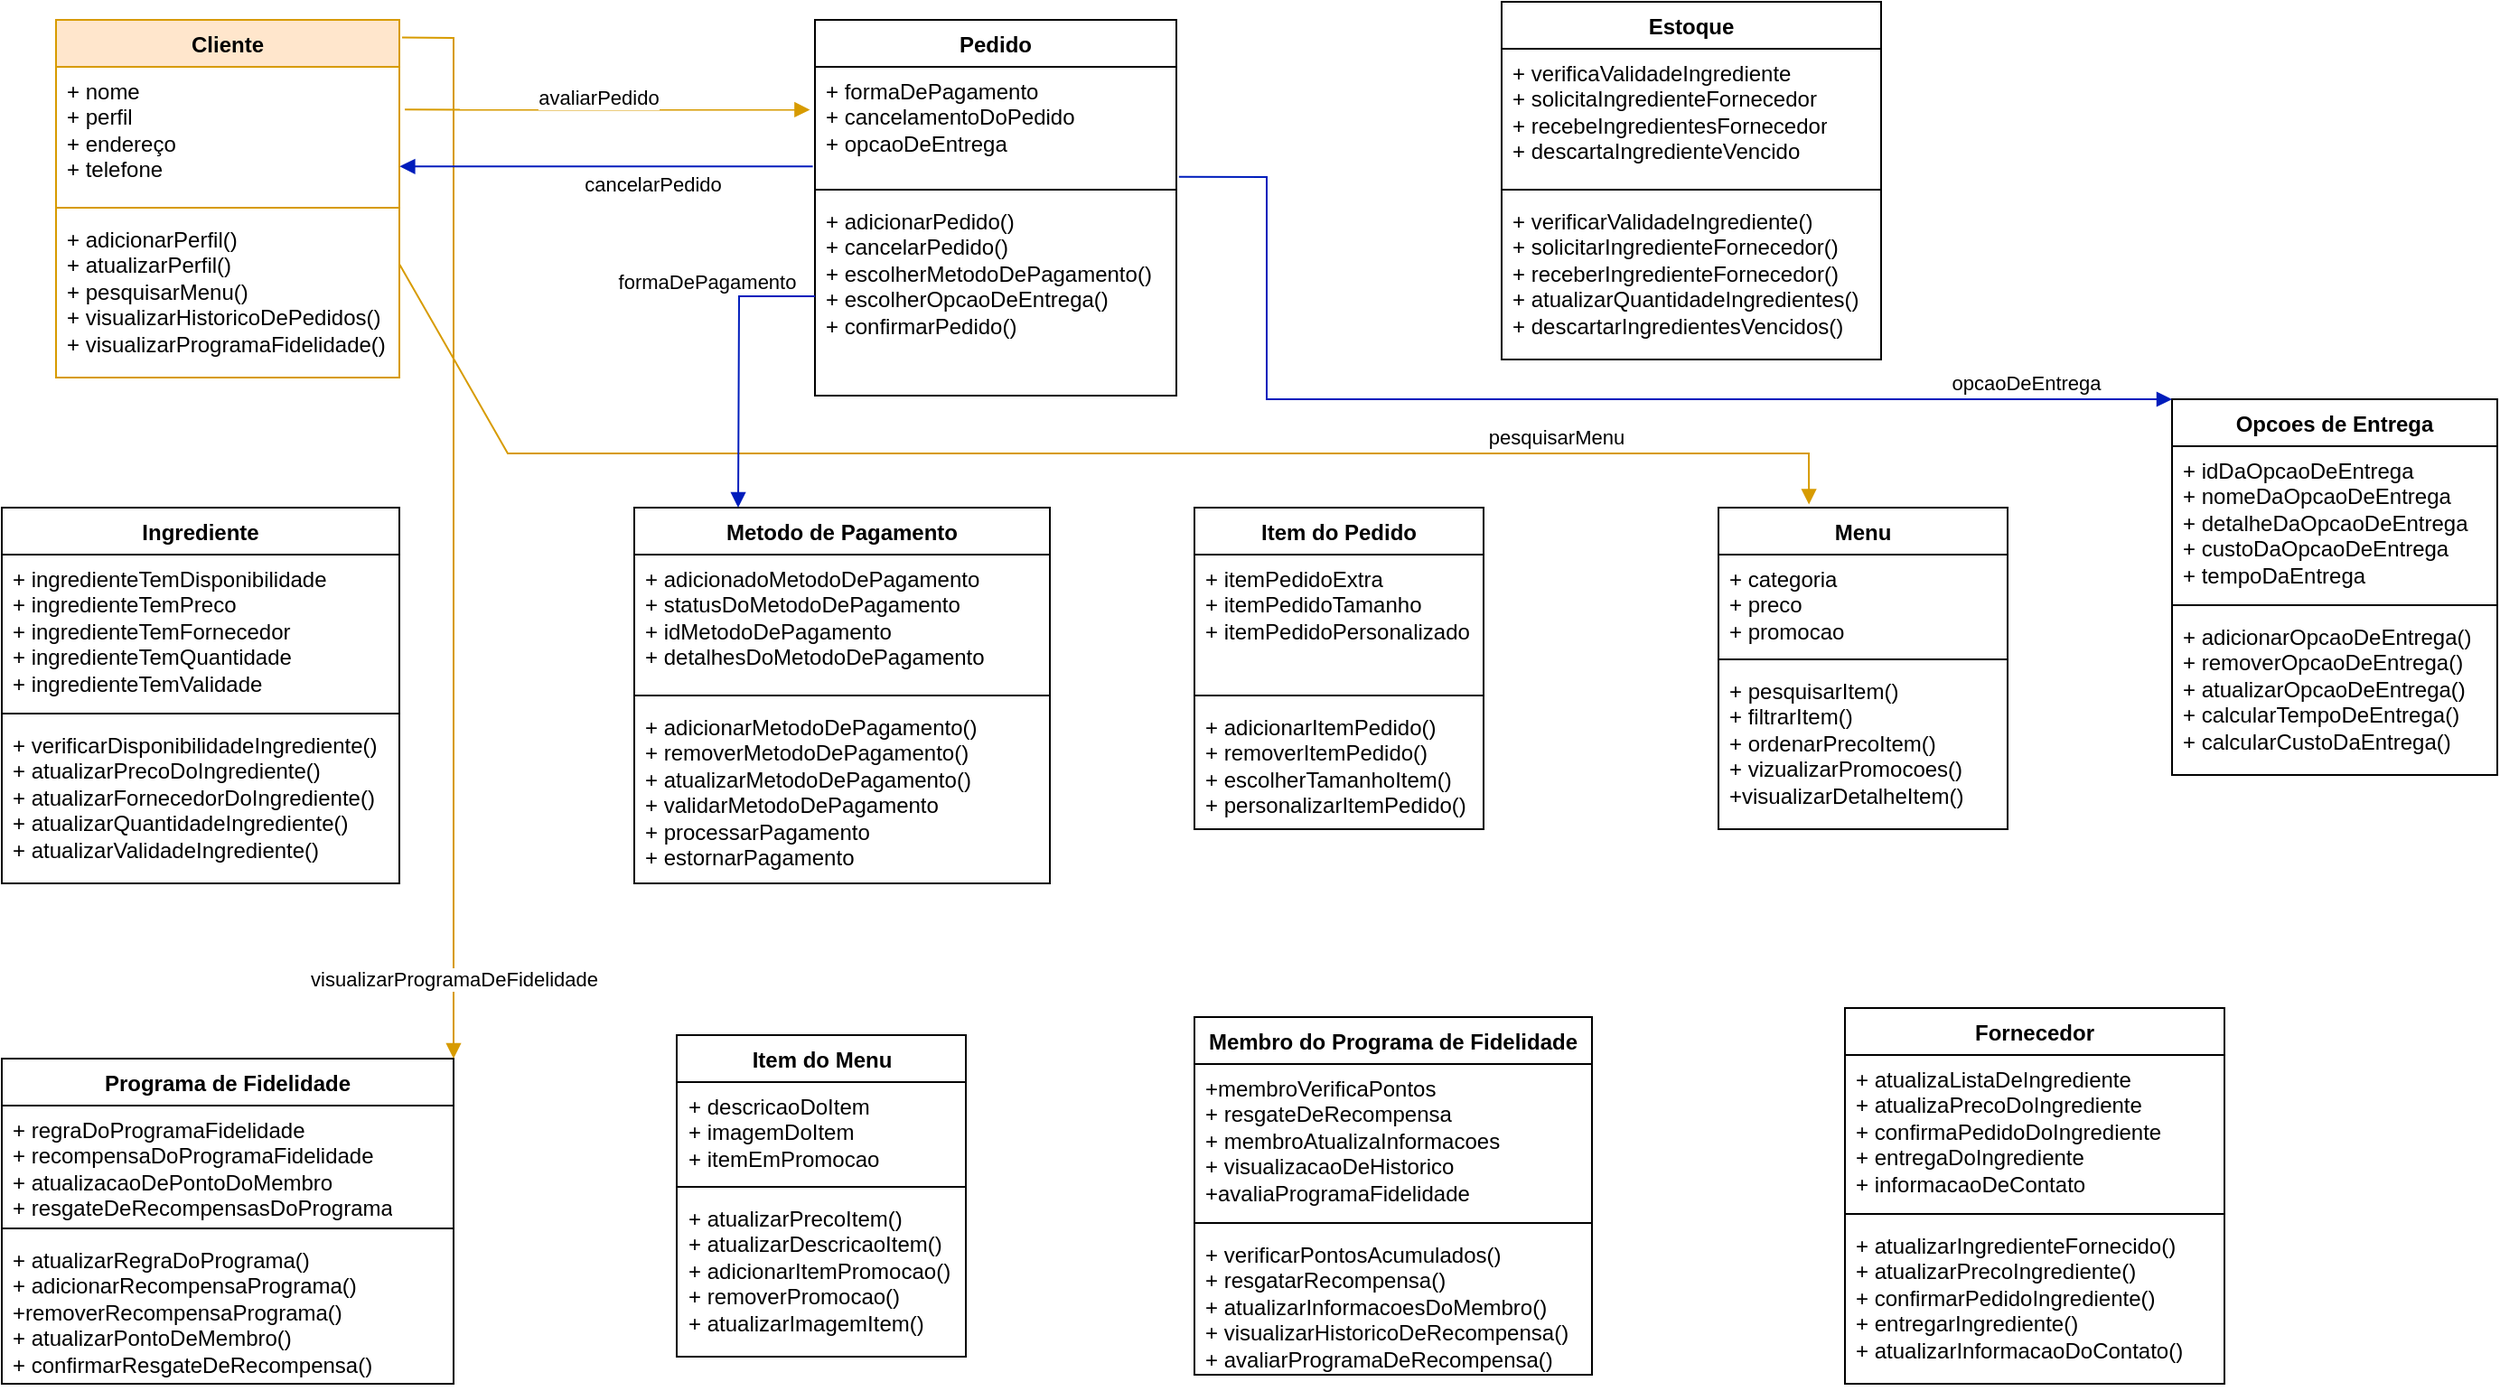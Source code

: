 <mxfile version="22.1.3" type="github">
  <diagram name="Página-1" id="5O7cRMRqZRUvrx7SDlgD">
    <mxGraphModel dx="1257" dy="626" grid="1" gridSize="10" guides="1" tooltips="1" connect="1" arrows="1" fold="1" page="1" pageScale="1" pageWidth="827" pageHeight="1169" math="0" shadow="0">
      <root>
        <mxCell id="0" />
        <mxCell id="1" parent="0" />
        <mxCell id="g3hn1IlEVX78LOTDJilL-13" value="&lt;font style=&quot;vertical-align: inherit;&quot;&gt;&lt;font style=&quot;vertical-align: inherit;&quot;&gt;Cliente&lt;/font&gt;&lt;/font&gt;" style="swimlane;fontStyle=1;align=center;verticalAlign=top;childLayout=stackLayout;horizontal=1;startSize=26;horizontalStack=0;resizeParent=1;resizeParentMax=0;resizeLast=0;collapsible=1;marginBottom=0;whiteSpace=wrap;html=1;fillColor=#ffe6cc;strokeColor=#d79b00;" vertex="1" parent="1">
          <mxGeometry x="70" y="10" width="190" height="198" as="geometry">
            <mxRectangle x="40" y="10" width="80" height="30" as="alternateBounds" />
          </mxGeometry>
        </mxCell>
        <mxCell id="g3hn1IlEVX78LOTDJilL-14" value="&lt;font style=&quot;vertical-align: inherit;&quot;&gt;&lt;font style=&quot;vertical-align: inherit;&quot;&gt;&lt;font style=&quot;vertical-align: inherit;&quot;&gt;&lt;font style=&quot;vertical-align: inherit;&quot;&gt;&lt;font style=&quot;vertical-align: inherit;&quot;&gt;&lt;font style=&quot;vertical-align: inherit;&quot;&gt;+ nome &lt;/font&gt;&lt;/font&gt;&lt;br&gt;&lt;font style=&quot;vertical-align: inherit;&quot;&gt;&lt;font style=&quot;vertical-align: inherit;&quot;&gt;+ perfil &lt;/font&gt;&lt;/font&gt;&lt;br&gt;&lt;font style=&quot;vertical-align: inherit;&quot;&gt;&lt;font style=&quot;vertical-align: inherit;&quot;&gt;+ endereço &lt;/font&gt;&lt;/font&gt;&lt;br&gt;&lt;font style=&quot;vertical-align: inherit;&quot;&gt;&lt;font style=&quot;vertical-align: inherit;&quot;&gt;+ telefone&lt;/font&gt;&lt;/font&gt;&lt;br&gt;&lt;/font&gt;&lt;/font&gt;&lt;/font&gt;&lt;/font&gt;" style="text;strokeColor=none;fillColor=none;align=left;verticalAlign=top;spacingLeft=4;spacingRight=4;overflow=hidden;rotatable=0;points=[[0,0.5],[1,0.5]];portConstraint=eastwest;whiteSpace=wrap;html=1;" vertex="1" parent="g3hn1IlEVX78LOTDJilL-13">
          <mxGeometry y="26" width="190" height="74" as="geometry" />
        </mxCell>
        <mxCell id="g3hn1IlEVX78LOTDJilL-15" value="" style="line;strokeWidth=1;fillColor=none;align=left;verticalAlign=middle;spacingTop=-1;spacingLeft=3;spacingRight=3;rotatable=0;labelPosition=right;points=[];portConstraint=eastwest;strokeColor=inherit;" vertex="1" parent="g3hn1IlEVX78LOTDJilL-13">
          <mxGeometry y="100" width="190" height="8" as="geometry" />
        </mxCell>
        <mxCell id="g3hn1IlEVX78LOTDJilL-16" value="&lt;font style=&quot;vertical-align: inherit;&quot;&gt;&lt;font style=&quot;vertical-align: inherit;&quot;&gt;&lt;font style=&quot;vertical-align: inherit;&quot;&gt;&lt;font style=&quot;vertical-align: inherit;&quot;&gt;&lt;font style=&quot;vertical-align: inherit;&quot;&gt;&lt;font style=&quot;vertical-align: inherit;&quot;&gt;&lt;font style=&quot;vertical-align: inherit;&quot;&gt;&lt;font style=&quot;vertical-align: inherit;&quot;&gt;+ adicionarPerfil() &lt;/font&gt;&lt;/font&gt;&lt;/font&gt;&lt;/font&gt;&lt;/font&gt;&lt;/font&gt;&lt;br&gt;&lt;font style=&quot;vertical-align: inherit;&quot;&gt;&lt;font style=&quot;vertical-align: inherit;&quot;&gt;&lt;font style=&quot;vertical-align: inherit;&quot;&gt;&lt;font style=&quot;vertical-align: inherit;&quot;&gt;&lt;font style=&quot;vertical-align: inherit;&quot;&gt;&lt;font style=&quot;vertical-align: inherit;&quot;&gt;+ atualizarPerfil() &lt;/font&gt;&lt;/font&gt;&lt;/font&gt;&lt;/font&gt;&lt;br&gt;&lt;/font&gt;&lt;/font&gt;&lt;font style=&quot;vertical-align: inherit;&quot;&gt;&lt;font style=&quot;vertical-align: inherit;&quot;&gt;&lt;font style=&quot;vertical-align: inherit;&quot;&gt;&lt;font style=&quot;vertical-align: inherit;&quot;&gt;&lt;font style=&quot;vertical-align: inherit;&quot;&gt;&lt;font style=&quot;vertical-align: inherit;&quot;&gt;+ pesquisarMenu() &lt;/font&gt;&lt;/font&gt;&lt;/font&gt;&lt;/font&gt;&lt;br&gt;&lt;/font&gt;&lt;/font&gt;&lt;font style=&quot;vertical-align: inherit;&quot;&gt;&lt;font style=&quot;vertical-align: inherit;&quot;&gt;&lt;font style=&quot;vertical-align: inherit;&quot;&gt;&lt;font style=&quot;vertical-align: inherit;&quot;&gt;&lt;font style=&quot;vertical-align: inherit;&quot;&gt;&lt;font style=&quot;vertical-align: inherit;&quot;&gt;+ visualizarHistoricoDePedidos()&lt;/font&gt;&lt;/font&gt;&lt;br&gt;&lt;/font&gt;&lt;/font&gt;&lt;/font&gt;&lt;/font&gt;&lt;font style=&quot;vertical-align: inherit;&quot;&gt;&lt;font style=&quot;vertical-align: inherit;&quot;&gt;&lt;font style=&quot;vertical-align: inherit;&quot;&gt;&lt;font style=&quot;vertical-align: inherit;&quot;&gt; + visualizarProgramaFidelidade()&lt;/font&gt;&lt;/font&gt;&lt;/font&gt;&lt;/font&gt;&lt;br&gt;&lt;/font&gt;&lt;/font&gt;" style="text;strokeColor=none;fillColor=none;align=left;verticalAlign=top;spacingLeft=4;spacingRight=4;overflow=hidden;rotatable=0;points=[[0,0.5],[1,0.5]];portConstraint=eastwest;whiteSpace=wrap;html=1;" vertex="1" parent="g3hn1IlEVX78LOTDJilL-13">
          <mxGeometry y="108" width="190" height="90" as="geometry" />
        </mxCell>
        <mxCell id="g3hn1IlEVX78LOTDJilL-17" value="&lt;font style=&quot;vertical-align: inherit;&quot;&gt;&lt;font style=&quot;vertical-align: inherit;&quot;&gt;Pedido&lt;/font&gt;&lt;/font&gt;" style="swimlane;fontStyle=1;align=center;verticalAlign=top;childLayout=stackLayout;horizontal=1;startSize=26;horizontalStack=0;resizeParent=1;resizeParentMax=0;resizeLast=0;collapsible=1;marginBottom=0;whiteSpace=wrap;html=1;" vertex="1" parent="1">
          <mxGeometry x="490" y="10" width="200" height="208" as="geometry">
            <mxRectangle x="390" y="10" width="80" height="30" as="alternateBounds" />
          </mxGeometry>
        </mxCell>
        <mxCell id="g3hn1IlEVX78LOTDJilL-18" value="&lt;font style=&quot;vertical-align: inherit;&quot;&gt;&lt;font style=&quot;vertical-align: inherit;&quot;&gt;&lt;font style=&quot;vertical-align: inherit;&quot;&gt;&lt;font style=&quot;vertical-align: inherit;&quot;&gt;+ formaDePagamento &lt;/font&gt;&lt;/font&gt;&lt;br&gt;&lt;font style=&quot;vertical-align: inherit;&quot;&gt;&lt;font style=&quot;vertical-align: inherit;&quot;&gt;+ cancelamentoDoPedido&lt;br&gt;&lt;/font&gt;&lt;/font&gt;&lt;font style=&quot;vertical-align: inherit;&quot;&gt;&lt;font style=&quot;vertical-align: inherit;&quot;&gt;+ opcaoDeEntrega&lt;/font&gt;&lt;/font&gt;&lt;br&gt;&lt;/font&gt;&lt;/font&gt;" style="text;strokeColor=none;fillColor=none;align=left;verticalAlign=top;spacingLeft=4;spacingRight=4;overflow=hidden;rotatable=0;points=[[0,0.5],[1,0.5]];portConstraint=eastwest;whiteSpace=wrap;html=1;" vertex="1" parent="g3hn1IlEVX78LOTDJilL-17">
          <mxGeometry y="26" width="200" height="64" as="geometry" />
        </mxCell>
        <mxCell id="g3hn1IlEVX78LOTDJilL-19" value="" style="line;strokeWidth=1;fillColor=none;align=left;verticalAlign=middle;spacingTop=-1;spacingLeft=3;spacingRight=3;rotatable=0;labelPosition=right;points=[];portConstraint=eastwest;strokeColor=inherit;" vertex="1" parent="g3hn1IlEVX78LOTDJilL-17">
          <mxGeometry y="90" width="200" height="8" as="geometry" />
        </mxCell>
        <mxCell id="g3hn1IlEVX78LOTDJilL-20" value="&lt;font style=&quot;vertical-align: inherit;&quot;&gt;&lt;font style=&quot;vertical-align: inherit;&quot;&gt;&lt;font style=&quot;vertical-align: inherit;&quot;&gt;&lt;font style=&quot;vertical-align: inherit;&quot;&gt;&lt;font style=&quot;vertical-align: inherit;&quot;&gt;&lt;font style=&quot;vertical-align: inherit;&quot;&gt;&lt;font style=&quot;vertical-align: inherit;&quot;&gt;&lt;font style=&quot;vertical-align: inherit;&quot;&gt;+ adicionarPedido() &lt;/font&gt;&lt;/font&gt;&lt;/font&gt;&lt;/font&gt;&lt;br&gt;&lt;font style=&quot;vertical-align: inherit;&quot;&gt;&lt;font style=&quot;vertical-align: inherit;&quot;&gt;&lt;font style=&quot;vertical-align: inherit;&quot;&gt;&lt;font style=&quot;vertical-align: inherit;&quot;&gt;+ cancelarPedido() &lt;/font&gt;&lt;/font&gt;&lt;/font&gt;&lt;/font&gt;&lt;/font&gt;&lt;/font&gt;&lt;br&gt;&lt;font style=&quot;vertical-align: inherit;&quot;&gt;&lt;font style=&quot;vertical-align: inherit;&quot;&gt;&lt;font style=&quot;vertical-align: inherit;&quot;&gt;&lt;font style=&quot;vertical-align: inherit;&quot;&gt;&lt;font style=&quot;vertical-align: inherit;&quot;&gt;&lt;font style=&quot;vertical-align: inherit;&quot;&gt;+ escolherMetodoDePagamento()&lt;br&gt;&lt;/font&gt;&lt;/font&gt;&lt;/font&gt;&lt;/font&gt;&lt;/font&gt;&lt;/font&gt;&lt;font style=&quot;vertical-align: inherit;&quot;&gt;&lt;font style=&quot;vertical-align: inherit;&quot;&gt;+ escolherOpcaoDeEntrega()&lt;br&gt;&lt;/font&gt;&lt;/font&gt;&lt;font style=&quot;vertical-align: inherit;&quot;&gt;&lt;font style=&quot;vertical-align: inherit;&quot;&gt;+ confirmarPedido()&lt;/font&gt;&lt;/font&gt;&lt;br&gt;&lt;/font&gt;&lt;/font&gt;" style="text;strokeColor=none;fillColor=none;align=left;verticalAlign=top;spacingLeft=4;spacingRight=4;overflow=hidden;rotatable=0;points=[[0,0.5],[1,0.5]];portConstraint=eastwest;whiteSpace=wrap;html=1;" vertex="1" parent="g3hn1IlEVX78LOTDJilL-17">
          <mxGeometry y="98" width="200" height="110" as="geometry" />
        </mxCell>
        <mxCell id="g3hn1IlEVX78LOTDJilL-21" value="&lt;font style=&quot;vertical-align: inherit;&quot;&gt;&lt;font style=&quot;vertical-align: inherit;&quot;&gt;Item do Pedido&lt;/font&gt;&lt;/font&gt;" style="swimlane;fontStyle=1;align=center;verticalAlign=top;childLayout=stackLayout;horizontal=1;startSize=26;horizontalStack=0;resizeParent=1;resizeParentMax=0;resizeLast=0;collapsible=1;marginBottom=0;whiteSpace=wrap;html=1;" vertex="1" parent="1">
          <mxGeometry x="700" y="280" width="160" height="178" as="geometry">
            <mxRectangle x="740" y="10" width="130" height="30" as="alternateBounds" />
          </mxGeometry>
        </mxCell>
        <mxCell id="g3hn1IlEVX78LOTDJilL-22" value="&lt;font style=&quot;vertical-align: inherit;&quot;&gt;&lt;font style=&quot;vertical-align: inherit;&quot;&gt;&lt;font style=&quot;vertical-align: inherit;&quot;&gt;&lt;font style=&quot;vertical-align: inherit;&quot;&gt;+ itemPedidoExtra&lt;br&gt;+ itemPedidoTamanho&lt;br&gt;+ itemPedidoPersonalizado&lt;br&gt;&lt;/font&gt;&lt;/font&gt;&lt;/font&gt;&lt;/font&gt;" style="text;strokeColor=none;fillColor=none;align=left;verticalAlign=top;spacingLeft=4;spacingRight=4;overflow=hidden;rotatable=0;points=[[0,0.5],[1,0.5]];portConstraint=eastwest;whiteSpace=wrap;html=1;" vertex="1" parent="g3hn1IlEVX78LOTDJilL-21">
          <mxGeometry y="26" width="160" height="74" as="geometry" />
        </mxCell>
        <mxCell id="g3hn1IlEVX78LOTDJilL-23" value="" style="line;strokeWidth=1;fillColor=none;align=left;verticalAlign=middle;spacingTop=-1;spacingLeft=3;spacingRight=3;rotatable=0;labelPosition=right;points=[];portConstraint=eastwest;strokeColor=inherit;" vertex="1" parent="g3hn1IlEVX78LOTDJilL-21">
          <mxGeometry y="100" width="160" height="8" as="geometry" />
        </mxCell>
        <mxCell id="g3hn1IlEVX78LOTDJilL-24" value="&lt;font style=&quot;vertical-align: inherit;&quot;&gt;&lt;font style=&quot;vertical-align: inherit;&quot;&gt;&lt;font style=&quot;vertical-align: inherit;&quot;&gt;&lt;font style=&quot;vertical-align: inherit;&quot;&gt;+ adicionarItemPedido()&lt;br&gt;+ removerItemPedido()&lt;br&gt;+ escolherTamanhoItem()&lt;br&gt;+ personalizarItemPedido()&lt;br&gt;&lt;/font&gt;&lt;/font&gt;&lt;/font&gt;&lt;/font&gt;" style="text;strokeColor=none;fillColor=none;align=left;verticalAlign=top;spacingLeft=4;spacingRight=4;overflow=hidden;rotatable=0;points=[[0,0.5],[1,0.5]];portConstraint=eastwest;whiteSpace=wrap;html=1;" vertex="1" parent="g3hn1IlEVX78LOTDJilL-21">
          <mxGeometry y="108" width="160" height="70" as="geometry" />
        </mxCell>
        <mxCell id="g3hn1IlEVX78LOTDJilL-25" value="&lt;font style=&quot;vertical-align: inherit;&quot;&gt;&lt;font style=&quot;vertical-align: inherit;&quot;&gt;Menu&lt;/font&gt;&lt;/font&gt;" style="swimlane;fontStyle=1;align=center;verticalAlign=top;childLayout=stackLayout;horizontal=1;startSize=26;horizontalStack=0;resizeParent=1;resizeParentMax=0;resizeLast=0;collapsible=1;marginBottom=0;whiteSpace=wrap;html=1;" vertex="1" parent="1">
          <mxGeometry x="990" y="280" width="160" height="178" as="geometry">
            <mxRectangle x="990" y="10" width="70" height="30" as="alternateBounds" />
          </mxGeometry>
        </mxCell>
        <mxCell id="g3hn1IlEVX78LOTDJilL-26" value="&lt;font style=&quot;vertical-align: inherit;&quot;&gt;&lt;font style=&quot;vertical-align: inherit;&quot;&gt;+ categoria&lt;br&gt;+ preco&lt;br&gt;+ promocao&lt;br&gt;&lt;br&gt;&lt;/font&gt;&lt;/font&gt;" style="text;strokeColor=none;fillColor=none;align=left;verticalAlign=top;spacingLeft=4;spacingRight=4;overflow=hidden;rotatable=0;points=[[0,0.5],[1,0.5]];portConstraint=eastwest;whiteSpace=wrap;html=1;" vertex="1" parent="g3hn1IlEVX78LOTDJilL-25">
          <mxGeometry y="26" width="160" height="54" as="geometry" />
        </mxCell>
        <mxCell id="g3hn1IlEVX78LOTDJilL-27" value="" style="line;strokeWidth=1;fillColor=none;align=left;verticalAlign=middle;spacingTop=-1;spacingLeft=3;spacingRight=3;rotatable=0;labelPosition=right;points=[];portConstraint=eastwest;strokeColor=inherit;" vertex="1" parent="g3hn1IlEVX78LOTDJilL-25">
          <mxGeometry y="80" width="160" height="8" as="geometry" />
        </mxCell>
        <mxCell id="g3hn1IlEVX78LOTDJilL-28" value="&lt;font style=&quot;vertical-align: inherit;&quot;&gt;&lt;font style=&quot;vertical-align: inherit;&quot;&gt;+ pesquisarItem()&lt;br&gt;+ filtrarItem()&lt;br&gt;+ ordenarPrecoItem()&lt;br&gt;+ vizualizarPromocoes()&lt;br&gt;+visualizarDetalheItem()&lt;br&gt;&lt;/font&gt;&lt;/font&gt;" style="text;strokeColor=none;fillColor=none;align=left;verticalAlign=top;spacingLeft=4;spacingRight=4;overflow=hidden;rotatable=0;points=[[0,0.5],[1,0.5]];portConstraint=eastwest;whiteSpace=wrap;html=1;" vertex="1" parent="g3hn1IlEVX78LOTDJilL-25">
          <mxGeometry y="88" width="160" height="90" as="geometry" />
        </mxCell>
        <mxCell id="g3hn1IlEVX78LOTDJilL-29" value="&lt;font style=&quot;vertical-align: inherit;&quot;&gt;&lt;font style=&quot;vertical-align: inherit;&quot;&gt;Item do Menu&lt;/font&gt;&lt;/font&gt;" style="swimlane;fontStyle=1;align=center;verticalAlign=top;childLayout=stackLayout;horizontal=1;startSize=26;horizontalStack=0;resizeParent=1;resizeParentMax=0;resizeLast=0;collapsible=1;marginBottom=0;whiteSpace=wrap;html=1;" vertex="1" parent="1">
          <mxGeometry x="413.5" y="572" width="160" height="178" as="geometry">
            <mxRectangle x="400" y="280" width="120" height="30" as="alternateBounds" />
          </mxGeometry>
        </mxCell>
        <mxCell id="g3hn1IlEVX78LOTDJilL-30" value="&lt;font style=&quot;vertical-align: inherit;&quot;&gt;&lt;font style=&quot;vertical-align: inherit;&quot;&gt;+ descricaoDoItem&lt;br&gt;+ imagemDoItem&lt;br&gt;+ itemEmPromocao&lt;br&gt;&lt;/font&gt;&lt;/font&gt;" style="text;strokeColor=none;fillColor=none;align=left;verticalAlign=top;spacingLeft=4;spacingRight=4;overflow=hidden;rotatable=0;points=[[0,0.5],[1,0.5]];portConstraint=eastwest;whiteSpace=wrap;html=1;" vertex="1" parent="g3hn1IlEVX78LOTDJilL-29">
          <mxGeometry y="26" width="160" height="54" as="geometry" />
        </mxCell>
        <mxCell id="g3hn1IlEVX78LOTDJilL-31" value="" style="line;strokeWidth=1;fillColor=none;align=left;verticalAlign=middle;spacingTop=-1;spacingLeft=3;spacingRight=3;rotatable=0;labelPosition=right;points=[];portConstraint=eastwest;strokeColor=inherit;" vertex="1" parent="g3hn1IlEVX78LOTDJilL-29">
          <mxGeometry y="80" width="160" height="8" as="geometry" />
        </mxCell>
        <mxCell id="g3hn1IlEVX78LOTDJilL-32" value="&lt;font style=&quot;vertical-align: inherit;&quot;&gt;&lt;font style=&quot;vertical-align: inherit;&quot;&gt;+ atualizarPrecoItem()&lt;br&gt;+ atualizarDescricaoItem()&lt;br&gt;+ adicionarItemPromocao()&lt;br&gt;+ removerPromocao()&lt;br&gt;+ atualizarImagemItem()&lt;br&gt;&lt;/font&gt;&lt;/font&gt;" style="text;strokeColor=none;fillColor=none;align=left;verticalAlign=top;spacingLeft=4;spacingRight=4;overflow=hidden;rotatable=0;points=[[0,0.5],[1,0.5]];portConstraint=eastwest;whiteSpace=wrap;html=1;" vertex="1" parent="g3hn1IlEVX78LOTDJilL-29">
          <mxGeometry y="88" width="160" height="90" as="geometry" />
        </mxCell>
        <mxCell id="g3hn1IlEVX78LOTDJilL-33" value="&lt;font style=&quot;vertical-align: inherit;&quot;&gt;&lt;font style=&quot;vertical-align: inherit;&quot;&gt;Estoque&lt;/font&gt;&lt;/font&gt;" style="swimlane;fontStyle=1;align=center;verticalAlign=top;childLayout=stackLayout;horizontal=1;startSize=26;horizontalStack=0;resizeParent=1;resizeParentMax=0;resizeLast=0;collapsible=1;marginBottom=0;whiteSpace=wrap;html=1;" vertex="1" parent="1">
          <mxGeometry x="870" width="210" height="198" as="geometry">
            <mxRectangle x="720" y="280" width="90" height="30" as="alternateBounds" />
          </mxGeometry>
        </mxCell>
        <mxCell id="g3hn1IlEVX78LOTDJilL-34" value="&lt;font style=&quot;vertical-align: inherit;&quot;&gt;&lt;font style=&quot;vertical-align: inherit;&quot;&gt;+ verificaValidadeIngrediente&lt;br&gt;+ solicitaIngredienteFornecedor&lt;br&gt;+ recebeIngredientesFornecedor&lt;br&gt;+ descartaIngredienteVencido&lt;br&gt;&lt;/font&gt;&lt;/font&gt;" style="text;strokeColor=none;fillColor=none;align=left;verticalAlign=top;spacingLeft=4;spacingRight=4;overflow=hidden;rotatable=0;points=[[0,0.5],[1,0.5]];portConstraint=eastwest;whiteSpace=wrap;html=1;" vertex="1" parent="g3hn1IlEVX78LOTDJilL-33">
          <mxGeometry y="26" width="210" height="74" as="geometry" />
        </mxCell>
        <mxCell id="g3hn1IlEVX78LOTDJilL-35" value="" style="line;strokeWidth=1;fillColor=none;align=left;verticalAlign=middle;spacingTop=-1;spacingLeft=3;spacingRight=3;rotatable=0;labelPosition=right;points=[];portConstraint=eastwest;strokeColor=inherit;" vertex="1" parent="g3hn1IlEVX78LOTDJilL-33">
          <mxGeometry y="100" width="210" height="8" as="geometry" />
        </mxCell>
        <mxCell id="g3hn1IlEVX78LOTDJilL-36" value="&lt;font style=&quot;vertical-align: inherit;&quot;&gt;&lt;font style=&quot;vertical-align: inherit;&quot;&gt;&lt;font style=&quot;vertical-align: inherit;&quot;&gt;&lt;font style=&quot;vertical-align: inherit;&quot;&gt;+ verificarValidadeIngrediente()&lt;br&gt;+ solicitarIngredienteFornecedor()&lt;br&gt;+ receberIngredienteFornecedor()&lt;br&gt;+ atualizarQuantidadeIngredientes()&lt;br&gt;+ descartarIngredientesVencidos()&lt;br&gt;&lt;/font&gt;&lt;/font&gt;&lt;/font&gt;&lt;/font&gt;" style="text;strokeColor=none;fillColor=none;align=left;verticalAlign=top;spacingLeft=4;spacingRight=4;overflow=hidden;rotatable=0;points=[[0,0.5],[1,0.5]];portConstraint=eastwest;whiteSpace=wrap;html=1;" vertex="1" parent="g3hn1IlEVX78LOTDJilL-33">
          <mxGeometry y="108" width="210" height="90" as="geometry" />
        </mxCell>
        <mxCell id="g3hn1IlEVX78LOTDJilL-37" value="&lt;font style=&quot;vertical-align: inherit;&quot;&gt;&lt;font style=&quot;vertical-align: inherit;&quot;&gt;Ingrediente&lt;/font&gt;&lt;/font&gt;" style="swimlane;fontStyle=1;align=center;verticalAlign=top;childLayout=stackLayout;horizontal=1;startSize=26;horizontalStack=0;resizeParent=1;resizeParentMax=0;resizeLast=0;collapsible=1;marginBottom=0;whiteSpace=wrap;html=1;" vertex="1" parent="1">
          <mxGeometry x="40" y="280" width="220" height="208" as="geometry">
            <mxRectangle x="40" y="250" width="110" height="30" as="alternateBounds" />
          </mxGeometry>
        </mxCell>
        <mxCell id="g3hn1IlEVX78LOTDJilL-38" value="&lt;font style=&quot;vertical-align: inherit;&quot;&gt;&lt;font style=&quot;vertical-align: inherit;&quot;&gt;+ ingredienteTemDisponibilidade&lt;br&gt;+ ingredienteTemPreco&lt;br&gt;+ ingredienteTemFornecedor&lt;br&gt;+ ingredienteTemQuantidade&lt;br&gt;+ ingredienteTemValidade&lt;br&gt;&lt;/font&gt;&lt;/font&gt;" style="text;strokeColor=none;fillColor=none;align=left;verticalAlign=top;spacingLeft=4;spacingRight=4;overflow=hidden;rotatable=0;points=[[0,0.5],[1,0.5]];portConstraint=eastwest;whiteSpace=wrap;html=1;" vertex="1" parent="g3hn1IlEVX78LOTDJilL-37">
          <mxGeometry y="26" width="220" height="84" as="geometry" />
        </mxCell>
        <mxCell id="g3hn1IlEVX78LOTDJilL-39" value="" style="line;strokeWidth=1;fillColor=none;align=left;verticalAlign=middle;spacingTop=-1;spacingLeft=3;spacingRight=3;rotatable=0;labelPosition=right;points=[];portConstraint=eastwest;strokeColor=inherit;" vertex="1" parent="g3hn1IlEVX78LOTDJilL-37">
          <mxGeometry y="110" width="220" height="8" as="geometry" />
        </mxCell>
        <mxCell id="g3hn1IlEVX78LOTDJilL-40" value="&lt;font style=&quot;vertical-align: inherit;&quot;&gt;&lt;font style=&quot;vertical-align: inherit;&quot;&gt;&lt;font style=&quot;vertical-align: inherit;&quot;&gt;&lt;font style=&quot;vertical-align: inherit;&quot;&gt;+ verificarDisponibilidadeIngrediente()&lt;br&gt;+ atualizarPrecoDoIngrediente()&lt;br&gt;+ atualizarFornecedorDoIngrediente()&lt;br&gt;+ atualizarQuantidadeIngrediente()&lt;br&gt;+ atualizarValidadeIngrediente()&lt;br&gt;&lt;/font&gt;&lt;/font&gt;&lt;/font&gt;&lt;/font&gt;" style="text;strokeColor=none;fillColor=none;align=left;verticalAlign=top;spacingLeft=4;spacingRight=4;overflow=hidden;rotatable=0;points=[[0,0.5],[1,0.5]];portConstraint=eastwest;whiteSpace=wrap;html=1;" vertex="1" parent="g3hn1IlEVX78LOTDJilL-37">
          <mxGeometry y="118" width="220" height="90" as="geometry" />
        </mxCell>
        <mxCell id="g3hn1IlEVX78LOTDJilL-41" value="&lt;font style=&quot;vertical-align: inherit;&quot;&gt;&lt;font style=&quot;vertical-align: inherit;&quot;&gt;Fornecedor&lt;/font&gt;&lt;/font&gt;" style="swimlane;fontStyle=1;align=center;verticalAlign=top;childLayout=stackLayout;horizontal=1;startSize=26;horizontalStack=0;resizeParent=1;resizeParentMax=0;resizeLast=0;collapsible=1;marginBottom=0;whiteSpace=wrap;html=1;" vertex="1" parent="1">
          <mxGeometry x="1060" y="557" width="210" height="208" as="geometry">
            <mxRectangle x="1000" y="280" width="110" height="30" as="alternateBounds" />
          </mxGeometry>
        </mxCell>
        <mxCell id="g3hn1IlEVX78LOTDJilL-42" value="&lt;font style=&quot;vertical-align: inherit;&quot;&gt;&lt;font style=&quot;vertical-align: inherit;&quot;&gt;+ atualizaListaDeIngrediente&lt;br&gt;+ atualizaPrecoDoIngrediente&lt;br&gt;+ confirmaPedidoDoIngrediente&lt;br&gt;+ entregaDoIngrediente&lt;br&gt;+ informacaoDeContato&lt;br&gt;&lt;/font&gt;&lt;/font&gt;" style="text;strokeColor=none;fillColor=none;align=left;verticalAlign=top;spacingLeft=4;spacingRight=4;overflow=hidden;rotatable=0;points=[[0,0.5],[1,0.5]];portConstraint=eastwest;whiteSpace=wrap;html=1;" vertex="1" parent="g3hn1IlEVX78LOTDJilL-41">
          <mxGeometry y="26" width="210" height="84" as="geometry" />
        </mxCell>
        <mxCell id="g3hn1IlEVX78LOTDJilL-43" value="" style="line;strokeWidth=1;fillColor=none;align=left;verticalAlign=middle;spacingTop=-1;spacingLeft=3;spacingRight=3;rotatable=0;labelPosition=right;points=[];portConstraint=eastwest;strokeColor=inherit;" vertex="1" parent="g3hn1IlEVX78LOTDJilL-41">
          <mxGeometry y="110" width="210" height="8" as="geometry" />
        </mxCell>
        <mxCell id="g3hn1IlEVX78LOTDJilL-44" value="&lt;font style=&quot;vertical-align: inherit;&quot;&gt;&lt;font style=&quot;vertical-align: inherit;&quot;&gt;+ atualizarIngredienteFornecido()&lt;br&gt;+ atualizarPrecoIngrediente()&lt;br&gt;+ confirmarPedidoIngrediente()&lt;br&gt;+ entregarIngrediente()&lt;br&gt;+ atualizarInformacaoDoContato()&lt;br&gt;&lt;/font&gt;&lt;/font&gt;" style="text;strokeColor=none;fillColor=none;align=left;verticalAlign=top;spacingLeft=4;spacingRight=4;overflow=hidden;rotatable=0;points=[[0,0.5],[1,0.5]];portConstraint=eastwest;whiteSpace=wrap;html=1;" vertex="1" parent="g3hn1IlEVX78LOTDJilL-41">
          <mxGeometry y="118" width="210" height="90" as="geometry" />
        </mxCell>
        <mxCell id="g3hn1IlEVX78LOTDJilL-45" value="&lt;font style=&quot;vertical-align: inherit;&quot;&gt;&lt;font style=&quot;vertical-align: inherit;&quot;&gt;Programa de Fidelidade&lt;/font&gt;&lt;/font&gt;" style="swimlane;fontStyle=1;align=center;verticalAlign=top;childLayout=stackLayout;horizontal=1;startSize=26;horizontalStack=0;resizeParent=1;resizeParentMax=0;resizeLast=0;collapsible=1;marginBottom=0;whiteSpace=wrap;html=1;" vertex="1" parent="1">
          <mxGeometry x="40" y="585" width="250" height="180" as="geometry">
            <mxRectangle x="400" y="585" width="180" height="30" as="alternateBounds" />
          </mxGeometry>
        </mxCell>
        <mxCell id="g3hn1IlEVX78LOTDJilL-46" value="&lt;font style=&quot;vertical-align: inherit;&quot;&gt;&lt;font style=&quot;vertical-align: inherit;&quot;&gt;&lt;font style=&quot;vertical-align: inherit;&quot;&gt;&lt;font style=&quot;vertical-align: inherit;&quot;&gt;+ regraDoProgramaFidelidade&lt;br&gt;+ recompensaDoProgramaFidelidade&lt;br&gt;+ atualizacaoDePontoDoMembro&lt;br&gt;+ resgateDeRecompensasDoPrograma&lt;br&gt;&lt;/font&gt;&lt;/font&gt;&lt;/font&gt;&lt;/font&gt;" style="text;strokeColor=none;fillColor=none;align=left;verticalAlign=top;spacingLeft=4;spacingRight=4;overflow=hidden;rotatable=0;points=[[0,0.5],[1,0.5]];portConstraint=eastwest;whiteSpace=wrap;html=1;" vertex="1" parent="g3hn1IlEVX78LOTDJilL-45">
          <mxGeometry y="26" width="250" height="64" as="geometry" />
        </mxCell>
        <mxCell id="g3hn1IlEVX78LOTDJilL-47" value="" style="line;strokeWidth=1;fillColor=none;align=left;verticalAlign=middle;spacingTop=-1;spacingLeft=3;spacingRight=3;rotatable=0;labelPosition=right;points=[];portConstraint=eastwest;strokeColor=inherit;" vertex="1" parent="g3hn1IlEVX78LOTDJilL-45">
          <mxGeometry y="90" width="250" height="8" as="geometry" />
        </mxCell>
        <mxCell id="g3hn1IlEVX78LOTDJilL-48" value="&lt;font style=&quot;vertical-align: inherit;&quot;&gt;&lt;font style=&quot;vertical-align: inherit;&quot;&gt;&lt;font style=&quot;vertical-align: inherit;&quot;&gt;&lt;font style=&quot;vertical-align: inherit;&quot;&gt;+ atualizarRegraDoPrograma() &lt;/font&gt;&lt;/font&gt;&lt;br&gt;&lt;font style=&quot;vertical-align: inherit;&quot;&gt;&lt;font style=&quot;vertical-align: inherit;&quot;&gt;+ adicionarRecompensaPrograma()&lt;br&gt;&lt;/font&gt;&lt;/font&gt;&lt;font style=&quot;vertical-align: inherit;&quot;&gt;&lt;font style=&quot;vertical-align: inherit;&quot;&gt;+removerRecompensaPrograma()&lt;br&gt;&lt;/font&gt;&lt;/font&gt;&lt;font style=&quot;vertical-align: inherit;&quot;&gt;&lt;font style=&quot;vertical-align: inherit;&quot;&gt;+ atualizarPontoDeMembro()&lt;br&gt;&lt;/font&gt;&lt;/font&gt;&lt;font style=&quot;vertical-align: inherit;&quot;&gt;&lt;font style=&quot;vertical-align: inherit;&quot;&gt;+ confirmarResgateDeRecompensa()&lt;/font&gt;&lt;/font&gt;&lt;br&gt;&lt;/font&gt;&lt;/font&gt;" style="text;strokeColor=none;fillColor=none;align=left;verticalAlign=top;spacingLeft=4;spacingRight=4;overflow=hidden;rotatable=0;points=[[0,0.5],[1,0.5]];portConstraint=eastwest;whiteSpace=wrap;html=1;" vertex="1" parent="g3hn1IlEVX78LOTDJilL-45">
          <mxGeometry y="98" width="250" height="82" as="geometry" />
        </mxCell>
        <mxCell id="g3hn1IlEVX78LOTDJilL-49" value="&lt;font style=&quot;vertical-align: inherit;&quot;&gt;&lt;font style=&quot;vertical-align: inherit;&quot;&gt;Membro do Programa de Fidelidade&lt;/font&gt;&lt;/font&gt;" style="swimlane;fontStyle=1;align=center;verticalAlign=top;childLayout=stackLayout;horizontal=1;startSize=26;horizontalStack=0;resizeParent=1;resizeParentMax=0;resizeLast=0;collapsible=1;marginBottom=0;whiteSpace=wrap;html=1;" vertex="1" parent="1">
          <mxGeometry x="700" y="562" width="220" height="198" as="geometry">
            <mxRectangle x="827" y="585" width="240" height="30" as="alternateBounds" />
          </mxGeometry>
        </mxCell>
        <mxCell id="g3hn1IlEVX78LOTDJilL-50" value="&lt;font style=&quot;vertical-align: inherit;&quot;&gt;&lt;font style=&quot;vertical-align: inherit;&quot;&gt;+membroVerificaPontos&lt;br&gt;+ resgateDeRecompensa&lt;br&gt;+ membroAtualizaInformacoes&lt;br&gt;+ visualizacaoDeHistorico&lt;br&gt;+avaliaProgramaFidelidade&lt;br&gt;&lt;/font&gt;&lt;/font&gt;" style="text;strokeColor=none;fillColor=none;align=left;verticalAlign=top;spacingLeft=4;spacingRight=4;overflow=hidden;rotatable=0;points=[[0,0.5],[1,0.5]];portConstraint=eastwest;whiteSpace=wrap;html=1;" vertex="1" parent="g3hn1IlEVX78LOTDJilL-49">
          <mxGeometry y="26" width="220" height="84" as="geometry" />
        </mxCell>
        <mxCell id="g3hn1IlEVX78LOTDJilL-51" value="" style="line;strokeWidth=1;fillColor=none;align=left;verticalAlign=middle;spacingTop=-1;spacingLeft=3;spacingRight=3;rotatable=0;labelPosition=right;points=[];portConstraint=eastwest;strokeColor=inherit;" vertex="1" parent="g3hn1IlEVX78LOTDJilL-49">
          <mxGeometry y="110" width="220" height="8" as="geometry" />
        </mxCell>
        <mxCell id="g3hn1IlEVX78LOTDJilL-52" value="&lt;font style=&quot;vertical-align: inherit;&quot;&gt;&lt;font style=&quot;vertical-align: inherit;&quot;&gt;&lt;font style=&quot;vertical-align: inherit;&quot;&gt;&lt;font style=&quot;vertical-align: inherit;&quot;&gt;+ verificarPontosAcumulados() &lt;/font&gt;&lt;/font&gt;&lt;br&gt;&lt;font style=&quot;vertical-align: inherit;&quot;&gt;&lt;font style=&quot;vertical-align: inherit;&quot;&gt;+ resgatarRecompensa() &lt;/font&gt;&lt;/font&gt;&lt;br&gt;&lt;font style=&quot;vertical-align: inherit;&quot;&gt;&lt;font style=&quot;vertical-align: inherit;&quot;&gt;+ atualizarInformacoesDoMembro() &lt;/font&gt;&lt;/font&gt;&lt;br&gt;&lt;font style=&quot;vertical-align: inherit;&quot;&gt;&lt;font style=&quot;vertical-align: inherit;&quot;&gt;+ visualizarHistoricoDeRecompensa()&lt;br&gt;&lt;/font&gt;&lt;/font&gt;&lt;font style=&quot;vertical-align: inherit;&quot;&gt;&lt;font style=&quot;vertical-align: inherit;&quot;&gt;+ avaliarProgramaDeRecompensa()&lt;/font&gt;&lt;/font&gt;&lt;br&gt;&lt;/font&gt;&lt;/font&gt;" style="text;strokeColor=none;fillColor=none;align=left;verticalAlign=top;spacingLeft=4;spacingRight=4;overflow=hidden;rotatable=0;points=[[0,0.5],[1,0.5]];portConstraint=eastwest;whiteSpace=wrap;html=1;" vertex="1" parent="g3hn1IlEVX78LOTDJilL-49">
          <mxGeometry y="118" width="220" height="80" as="geometry" />
        </mxCell>
        <mxCell id="g3hn1IlEVX78LOTDJilL-54" value="" style="html=1;verticalAlign=bottom;endArrow=block;curved=0;rounded=0;exitX=1.016;exitY=0.32;exitDx=0;exitDy=0;exitPerimeter=0;entryX=-0.014;entryY=0.371;entryDx=0;entryDy=0;entryPerimeter=0;fillColor=#ffe6cc;strokeColor=#d79b00;" edge="1" parent="1" source="g3hn1IlEVX78LOTDJilL-14" target="g3hn1IlEVX78LOTDJilL-18">
          <mxGeometry width="80" relative="1" as="geometry">
            <mxPoint x="290" y="60" as="sourcePoint" />
            <mxPoint x="370" y="60" as="targetPoint" />
          </mxGeometry>
        </mxCell>
        <mxCell id="g3hn1IlEVX78LOTDJilL-56" value="avaliarPedido" style="edgeLabel;html=1;align=center;verticalAlign=middle;resizable=0;points=[];" vertex="1" connectable="0" parent="g3hn1IlEVX78LOTDJilL-54">
          <mxGeometry x="-0.044" y="7" relative="1" as="geometry">
            <mxPoint as="offset" />
          </mxGeometry>
        </mxCell>
        <mxCell id="g3hn1IlEVX78LOTDJilL-55" value="pesquisarMenu" style="html=1;verticalAlign=bottom;endArrow=block;curved=0;rounded=0;exitX=1.001;exitY=0.305;exitDx=0;exitDy=0;exitPerimeter=0;entryX=0.313;entryY=-0.01;entryDx=0;entryDy=0;entryPerimeter=0;fillColor=#ffe6cc;strokeColor=#d79b00;" edge="1" parent="1" source="g3hn1IlEVX78LOTDJilL-16" target="g3hn1IlEVX78LOTDJilL-25">
          <mxGeometry x="0.613" width="80" relative="1" as="geometry">
            <mxPoint x="300" y="140" as="sourcePoint" />
            <mxPoint x="1080" y="250" as="targetPoint" />
            <Array as="points">
              <mxPoint x="320" y="250" />
              <mxPoint x="1040" y="250" />
            </Array>
            <mxPoint as="offset" />
          </mxGeometry>
        </mxCell>
        <mxCell id="g3hn1IlEVX78LOTDJilL-57" value="visualizarProgramaDeFidelidade" style="html=1;verticalAlign=bottom;endArrow=block;curved=0;rounded=0;exitX=1.008;exitY=0.049;exitDx=0;exitDy=0;exitPerimeter=0;entryX=1;entryY=0;entryDx=0;entryDy=0;fillColor=#ffe6cc;strokeColor=#d79b00;" edge="1" parent="1" source="g3hn1IlEVX78LOTDJilL-13" target="g3hn1IlEVX78LOTDJilL-45">
          <mxGeometry x="0.882" width="80" relative="1" as="geometry">
            <mxPoint x="270" y="20" as="sourcePoint" />
            <mxPoint x="310" y="120" as="targetPoint" />
            <Array as="points">
              <mxPoint x="290" y="20" />
            </Array>
            <mxPoint as="offset" />
          </mxGeometry>
        </mxCell>
        <mxCell id="g3hn1IlEVX78LOTDJilL-58" value="cancelarPedido" style="html=1;verticalAlign=bottom;endArrow=block;curved=0;rounded=0;entryX=1.001;entryY=0.745;entryDx=0;entryDy=0;entryPerimeter=0;exitX=-0.006;exitY=0.862;exitDx=0;exitDy=0;exitPerimeter=0;fillColor=#0050ef;strokeColor=#001DBC;" edge="1" parent="1" source="g3hn1IlEVX78LOTDJilL-18" target="g3hn1IlEVX78LOTDJilL-14">
          <mxGeometry x="-0.223" y="19" width="80" relative="1" as="geometry">
            <mxPoint x="730" y="90" as="sourcePoint" />
            <mxPoint x="810" y="90" as="targetPoint" />
            <mxPoint as="offset" />
          </mxGeometry>
        </mxCell>
        <mxCell id="g3hn1IlEVX78LOTDJilL-59" value="Metodo de Pagamento" style="swimlane;fontStyle=1;align=center;verticalAlign=top;childLayout=stackLayout;horizontal=1;startSize=26;horizontalStack=0;resizeParent=1;resizeParentMax=0;resizeLast=0;collapsible=1;marginBottom=0;whiteSpace=wrap;html=1;" vertex="1" parent="1">
          <mxGeometry x="390" y="280" width="230" height="208" as="geometry" />
        </mxCell>
        <mxCell id="g3hn1IlEVX78LOTDJilL-60" value="+ adicionadoMetodoDePagamento&lt;br&gt;+ statusDoMetodoDePagamento&lt;br&gt;+ idMetodoDePagamento&lt;br&gt;+ detalhesDoMetodoDePagamento" style="text;strokeColor=none;fillColor=none;align=left;verticalAlign=top;spacingLeft=4;spacingRight=4;overflow=hidden;rotatable=0;points=[[0,0.5],[1,0.5]];portConstraint=eastwest;whiteSpace=wrap;html=1;" vertex="1" parent="g3hn1IlEVX78LOTDJilL-59">
          <mxGeometry y="26" width="230" height="74" as="geometry" />
        </mxCell>
        <mxCell id="g3hn1IlEVX78LOTDJilL-61" value="" style="line;strokeWidth=1;fillColor=none;align=left;verticalAlign=middle;spacingTop=-1;spacingLeft=3;spacingRight=3;rotatable=0;labelPosition=right;points=[];portConstraint=eastwest;strokeColor=inherit;" vertex="1" parent="g3hn1IlEVX78LOTDJilL-59">
          <mxGeometry y="100" width="230" height="8" as="geometry" />
        </mxCell>
        <mxCell id="g3hn1IlEVX78LOTDJilL-62" value="+ adicionarMetodoDePagamento()&lt;br&gt;+ removerMetodoDePagamento()&lt;br&gt;+ atualizarMetodoDePagamento()&lt;br&gt;+ validarMetodoDePagamento&lt;br&gt;+ processarPagamento&lt;br&gt;+ estornarPagamento" style="text;strokeColor=none;fillColor=none;align=left;verticalAlign=top;spacingLeft=4;spacingRight=4;overflow=hidden;rotatable=0;points=[[0,0.5],[1,0.5]];portConstraint=eastwest;whiteSpace=wrap;html=1;" vertex="1" parent="g3hn1IlEVX78LOTDJilL-59">
          <mxGeometry y="108" width="230" height="100" as="geometry" />
        </mxCell>
        <mxCell id="g3hn1IlEVX78LOTDJilL-63" value="Opcoes de Entrega" style="swimlane;fontStyle=1;align=center;verticalAlign=top;childLayout=stackLayout;horizontal=1;startSize=26;horizontalStack=0;resizeParent=1;resizeParentMax=0;resizeLast=0;collapsible=1;marginBottom=0;whiteSpace=wrap;html=1;" vertex="1" parent="1">
          <mxGeometry x="1241" y="220" width="180" height="208" as="geometry" />
        </mxCell>
        <mxCell id="g3hn1IlEVX78LOTDJilL-64" value="+ idDaOpcaoDeEntrega&lt;br&gt;+ nomeDaOpcaoDeEntrega&lt;br&gt;+ detalheDaOpcaoDeEntrega&lt;br&gt;+ custoDaOpcaoDeEntrega&lt;br&gt;+ tempoDaEntrega" style="text;strokeColor=none;fillColor=none;align=left;verticalAlign=top;spacingLeft=4;spacingRight=4;overflow=hidden;rotatable=0;points=[[0,0.5],[1,0.5]];portConstraint=eastwest;whiteSpace=wrap;html=1;" vertex="1" parent="g3hn1IlEVX78LOTDJilL-63">
          <mxGeometry y="26" width="180" height="84" as="geometry" />
        </mxCell>
        <mxCell id="g3hn1IlEVX78LOTDJilL-65" value="" style="line;strokeWidth=1;fillColor=none;align=left;verticalAlign=middle;spacingTop=-1;spacingLeft=3;spacingRight=3;rotatable=0;labelPosition=right;points=[];portConstraint=eastwest;strokeColor=inherit;" vertex="1" parent="g3hn1IlEVX78LOTDJilL-63">
          <mxGeometry y="110" width="180" height="8" as="geometry" />
        </mxCell>
        <mxCell id="g3hn1IlEVX78LOTDJilL-66" value="+ adicionarOpcaoDeEntrega()&lt;br&gt;+ removerOpcaoDeEntrega()&lt;br&gt;+ atualizarOpcaoDeEntrega()&lt;br&gt;+ calcularTempoDeEntrega()&lt;br&gt;+ calcularCustoDaEntrega()" style="text;strokeColor=none;fillColor=none;align=left;verticalAlign=top;spacingLeft=4;spacingRight=4;overflow=hidden;rotatable=0;points=[[0,0.5],[1,0.5]];portConstraint=eastwest;whiteSpace=wrap;html=1;" vertex="1" parent="g3hn1IlEVX78LOTDJilL-63">
          <mxGeometry y="118" width="180" height="90" as="geometry" />
        </mxCell>
        <mxCell id="g3hn1IlEVX78LOTDJilL-67" value="opcaoDeEntrega" style="html=1;verticalAlign=bottom;endArrow=block;curved=0;rounded=0;exitX=1.007;exitY=0.951;exitDx=0;exitDy=0;exitPerimeter=0;entryX=0;entryY=0;entryDx=0;entryDy=0;fillColor=#0050ef;strokeColor=#001DBC;" edge="1" parent="1" source="g3hn1IlEVX78LOTDJilL-18" target="g3hn1IlEVX78LOTDJilL-63">
          <mxGeometry x="0.759" width="80" relative="1" as="geometry">
            <mxPoint x="720" y="98.29" as="sourcePoint" />
            <mxPoint x="820" y="240" as="targetPoint" />
            <Array as="points">
              <mxPoint x="740" y="97" />
              <mxPoint x="740" y="220" />
            </Array>
            <mxPoint as="offset" />
          </mxGeometry>
        </mxCell>
        <mxCell id="g3hn1IlEVX78LOTDJilL-69" value="formaDePagamento" style="html=1;verticalAlign=bottom;endArrow=block;curved=0;rounded=0;entryX=0.25;entryY=0;entryDx=0;entryDy=0;exitX=0;exitY=0.5;exitDx=0;exitDy=0;fillColor=#0050ef;strokeColor=#001DBC;" edge="1" parent="1" source="g3hn1IlEVX78LOTDJilL-20" target="g3hn1IlEVX78LOTDJilL-59">
          <mxGeometry x="-0.471" y="-18" width="80" relative="1" as="geometry">
            <mxPoint x="390" y="160" as="sourcePoint" />
            <mxPoint x="470" y="160" as="targetPoint" />
            <Array as="points">
              <mxPoint x="448" y="163" />
            </Array>
            <mxPoint y="1" as="offset" />
          </mxGeometry>
        </mxCell>
      </root>
    </mxGraphModel>
  </diagram>
</mxfile>
